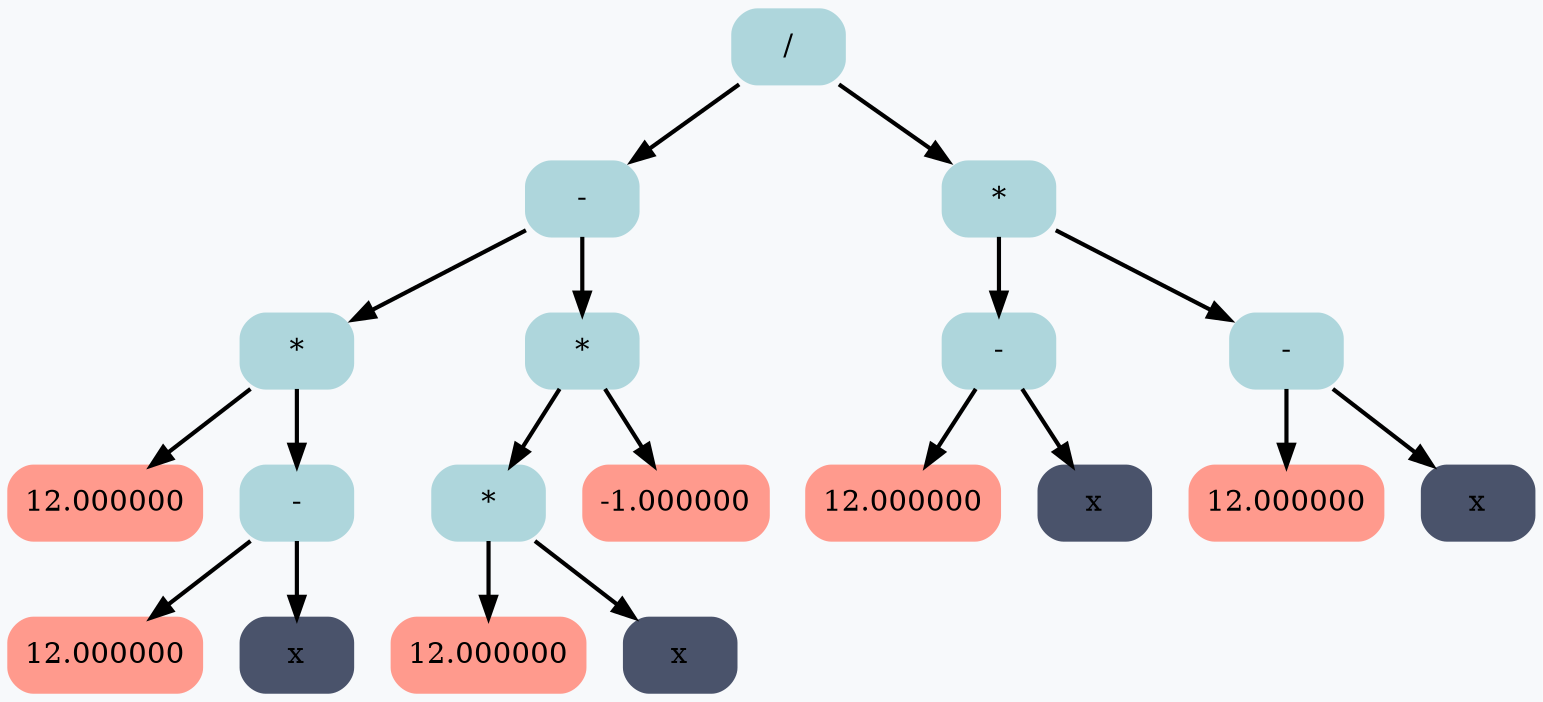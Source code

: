 digraph G {
	rankdir = HR;
	bgcolor="#F7F9FB"
	 node0x5030000006a0 [shape=Mrecord; style=filled; color="#aed6dc"; label =  "/ " ];
	 node0x5030000006a0 -> node0x503000000670 [ style=bold; weight=1000; ];
	 node0x5030000006a0 -> node0x5030000002e0 [ style=bold; weight=1000; ];
	 node0x503000000670 [shape=Mrecord; style=filled; color="#aed6dc"; label =  "- " ];
	 node0x503000000670 -> node0x503000000640 [ style=bold; weight=1000; ];
	 node0x503000000670 -> node0x503000000430 [ style=bold; weight=1000; ];
	 node0x503000000640 [shape=Mrecord; style=filled; color="#aed6dc"; label =  "* " ];
	 node0x503000000640 -> node0x503000000760 [ style=bold; weight=1000; ];
	 node0x503000000640 -> node0x5030000004c0 [ style=bold; weight=1000; ];
	 node0x503000000760 [shape=Mrecord; style=filled; color="#ff9a8d"; label =  "12.000000 " ];
	 node0x5030000004c0 [shape=Mrecord; style=filled; color="#aed6dc"; label =  "- " ];
	 node0x5030000004c0 -> node0x503000000490 [ style=bold; weight=1000; ];
	 node0x5030000004c0 -> node0x503000000460 [ style=bold; weight=1000; ];
	 node0x503000000490 [shape=Mrecord; style=filled; color="#ff9a8d"; label =  "12.000000 " ];
	 node0x503000000460 [shape=Mrecord; style=filled; color="#4a536b"; label =  "x " ];
	 node0x503000000430 [shape=Mrecord; style=filled; color="#aed6dc"; label =  "* " ];
	 node0x503000000430 -> node0x503000000400 [ style=bold; weight=1000; ];
	 node0x503000000430 -> node0x503000000700 [ style=bold; weight=1000; ];
	 node0x503000000400 [shape=Mrecord; style=filled; color="#aed6dc"; label =  "* " ];
	 node0x503000000400 -> node0x5030000003d0 [ style=bold; weight=1000; ];
	 node0x503000000400 -> node0x5030000003a0 [ style=bold; weight=1000; ];
	 node0x5030000003d0 [shape=Mrecord; style=filled; color="#ff9a8d"; label =  "12.000000 " ];
	 node0x5030000003a0 [shape=Mrecord; style=filled; color="#4a536b"; label =  "x " ];
	 node0x503000000700 [shape=Mrecord; style=filled; color="#ff9a8d"; label =  "-1.000000 " ];
	 node0x5030000002e0 [shape=Mrecord; style=filled; color="#aed6dc"; label =  "* " ];
	 node0x5030000002e0 -> node0x5030000002b0 [ style=bold; weight=1000; ];
	 node0x5030000002e0 -> node0x503000000220 [ style=bold; weight=1000; ];
	 node0x5030000002b0 [shape=Mrecord; style=filled; color="#aed6dc"; label =  "- " ];
	 node0x5030000002b0 -> node0x503000000280 [ style=bold; weight=1000; ];
	 node0x5030000002b0 -> node0x503000000250 [ style=bold; weight=1000; ];
	 node0x503000000280 [shape=Mrecord; style=filled; color="#ff9a8d"; label =  "12.000000 " ];
	 node0x503000000250 [shape=Mrecord; style=filled; color="#4a536b"; label =  "x " ];
	 node0x503000000220 [shape=Mrecord; style=filled; color="#aed6dc"; label =  "- " ];
	 node0x503000000220 -> node0x5030000001f0 [ style=bold; weight=1000; ];
	 node0x503000000220 -> node0x5030000001c0 [ style=bold; weight=1000; ];
	 node0x5030000001f0 [shape=Mrecord; style=filled; color="#ff9a8d"; label =  "12.000000 " ];
	 node0x5030000001c0 [shape=Mrecord; style=filled; color="#4a536b"; label =  "x " ];
}
